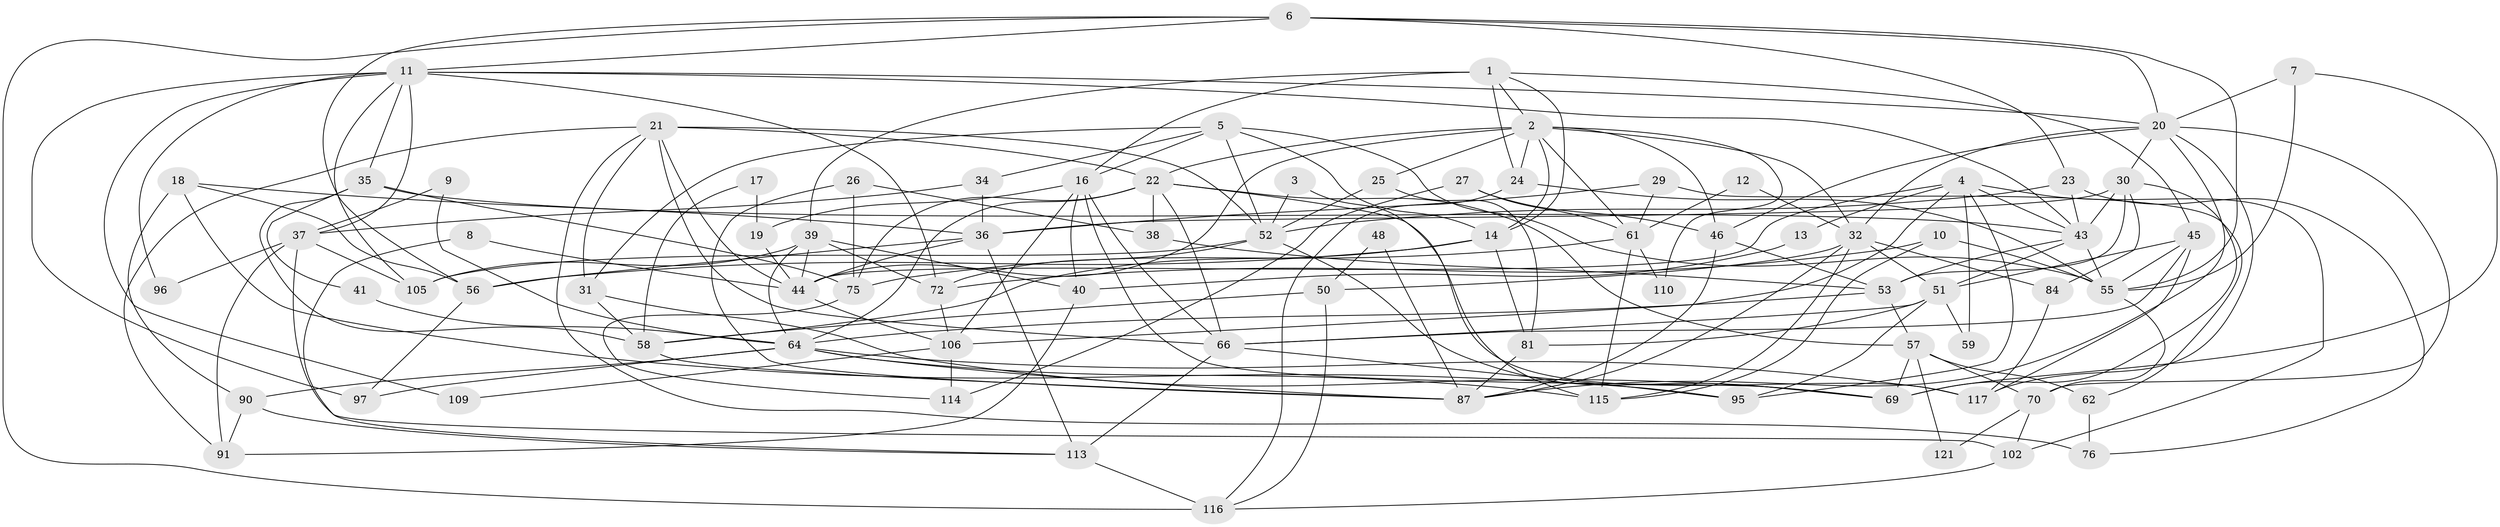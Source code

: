 // original degree distribution, {6: 0.07317073170731707, 5: 0.18699186991869918, 2: 0.14634146341463414, 4: 0.3252032520325203, 3: 0.21951219512195122, 9: 0.008130081300813009, 7: 0.024390243902439025, 8: 0.016260162601626018}
// Generated by graph-tools (version 1.1) at 2025/41/03/06/25 10:41:54]
// undirected, 80 vertices, 194 edges
graph export_dot {
graph [start="1"]
  node [color=gray90,style=filled];
  1 [super="+77"];
  2 [super="+92"];
  3;
  4 [super="+67"];
  5 [super="+85"];
  6 [super="+68"];
  7;
  8;
  9;
  10;
  11 [super="+15"];
  12;
  13;
  14;
  16 [super="+49"];
  17;
  18;
  19;
  20 [super="+98"];
  21 [super="+83"];
  22 [super="+28"];
  23;
  24 [super="+80"];
  25 [super="+71"];
  26;
  27;
  29 [super="+82"];
  30 [super="+42"];
  31;
  32 [super="+33"];
  34;
  35 [super="+54"];
  36 [super="+74"];
  37 [super="+120"];
  38;
  39 [super="+78"];
  40 [super="+100"];
  41;
  43 [super="+47"];
  44 [super="+60"];
  45 [super="+104"];
  46;
  48;
  50;
  51 [super="+86"];
  52 [super="+103"];
  53;
  55 [super="+65"];
  56 [super="+122"];
  57 [super="+89"];
  58 [super="+93"];
  59;
  61 [super="+63"];
  62;
  64 [super="+88"];
  66 [super="+108"];
  69 [super="+73"];
  70 [super="+99"];
  72 [super="+119"];
  75 [super="+79"];
  76 [super="+107"];
  81 [super="+101"];
  84;
  87 [super="+94"];
  90;
  91;
  95;
  96;
  97;
  102;
  105 [super="+112"];
  106 [super="+111"];
  109;
  110;
  113 [super="+118"];
  114;
  115;
  116 [super="+123"];
  117;
  121;
  1 -- 14;
  1 -- 39 [weight=2];
  1 -- 2;
  1 -- 16;
  1 -- 24;
  1 -- 45;
  2 -- 14;
  2 -- 110;
  2 -- 46;
  2 -- 24 [weight=2];
  2 -- 25;
  2 -- 22;
  2 -- 32;
  2 -- 44;
  2 -- 61;
  3 -- 52;
  3 -- 115;
  4 -- 106 [weight=2];
  4 -- 13;
  4 -- 95;
  4 -- 102;
  4 -- 59;
  4 -- 44;
  4 -- 43;
  5 -- 14;
  5 -- 34;
  5 -- 52;
  5 -- 16;
  5 -- 55;
  5 -- 31;
  6 -- 23;
  6 -- 55;
  6 -- 116;
  6 -- 11;
  6 -- 56;
  6 -- 20;
  7 -- 20;
  7 -- 55;
  7 -- 69;
  8 -- 113;
  8 -- 44;
  9 -- 64;
  9 -- 37;
  10 -- 115;
  10 -- 55;
  10 -- 72;
  11 -- 97;
  11 -- 20;
  11 -- 43 [weight=2];
  11 -- 72;
  11 -- 96;
  11 -- 105;
  11 -- 37;
  11 -- 109;
  11 -- 35;
  12 -- 32;
  12 -- 61;
  13 -- 40;
  14 -- 56;
  14 -- 58;
  14 -- 81;
  16 -- 40;
  16 -- 106;
  16 -- 19;
  16 -- 69;
  16 -- 66;
  17 -- 19;
  17 -- 58;
  18 -- 95;
  18 -- 90;
  18 -- 36;
  18 -- 56;
  19 -- 44;
  20 -- 87;
  20 -- 70;
  20 -- 32;
  20 -- 117;
  20 -- 46;
  20 -- 30;
  21 -- 91;
  21 -- 44;
  21 -- 31;
  21 -- 22;
  21 -- 76;
  21 -- 52;
  21 -- 66;
  22 -- 38;
  22 -- 64;
  22 -- 57;
  22 -- 117;
  22 -- 75;
  22 -- 66;
  23 -- 43;
  23 -- 52;
  23 -- 76;
  24 -- 116;
  24 -- 55;
  25 -- 52;
  25 -- 81 [weight=2];
  26 -- 87;
  26 -- 75;
  26 -- 38;
  27 -- 46;
  27 -- 61;
  27 -- 114;
  29 -- 36 [weight=2];
  29 -- 61;
  29 -- 62;
  30 -- 36;
  30 -- 43;
  30 -- 53;
  30 -- 84;
  30 -- 69;
  31 -- 58;
  31 -- 69;
  32 -- 87;
  32 -- 115;
  32 -- 50;
  32 -- 51;
  32 -- 84;
  34 -- 36;
  34 -- 37;
  35 -- 58;
  35 -- 41;
  35 -- 43;
  35 -- 75;
  36 -- 56;
  36 -- 44;
  36 -- 113;
  37 -- 96;
  37 -- 102;
  37 -- 91;
  37 -- 105;
  38 -- 53;
  39 -- 105;
  39 -- 40;
  39 -- 44;
  39 -- 64;
  39 -- 72;
  40 -- 91;
  41 -- 64;
  43 -- 53;
  43 -- 51;
  43 -- 55;
  44 -- 106;
  45 -- 51;
  45 -- 66;
  45 -- 117;
  45 -- 55;
  46 -- 53;
  46 -- 87;
  48 -- 87;
  48 -- 50;
  50 -- 116;
  50 -- 58;
  51 -- 95;
  51 -- 59;
  51 -- 81;
  51 -- 66;
  52 -- 69;
  52 -- 72;
  52 -- 105;
  53 -- 57;
  53 -- 64;
  55 -- 70;
  56 -- 97;
  57 -- 62 [weight=2];
  57 -- 69 [weight=2];
  57 -- 121;
  57 -- 70;
  58 -- 87;
  61 -- 110;
  61 -- 75;
  61 -- 115;
  62 -- 76;
  64 -- 117;
  64 -- 90;
  64 -- 97;
  64 -- 115;
  64 -- 87;
  66 -- 95;
  66 -- 113;
  70 -- 102;
  70 -- 121;
  72 -- 106;
  75 -- 114;
  81 -- 87;
  84 -- 117;
  90 -- 91;
  90 -- 113;
  102 -- 116;
  106 -- 114;
  106 -- 109;
  113 -- 116 [weight=2];
}
